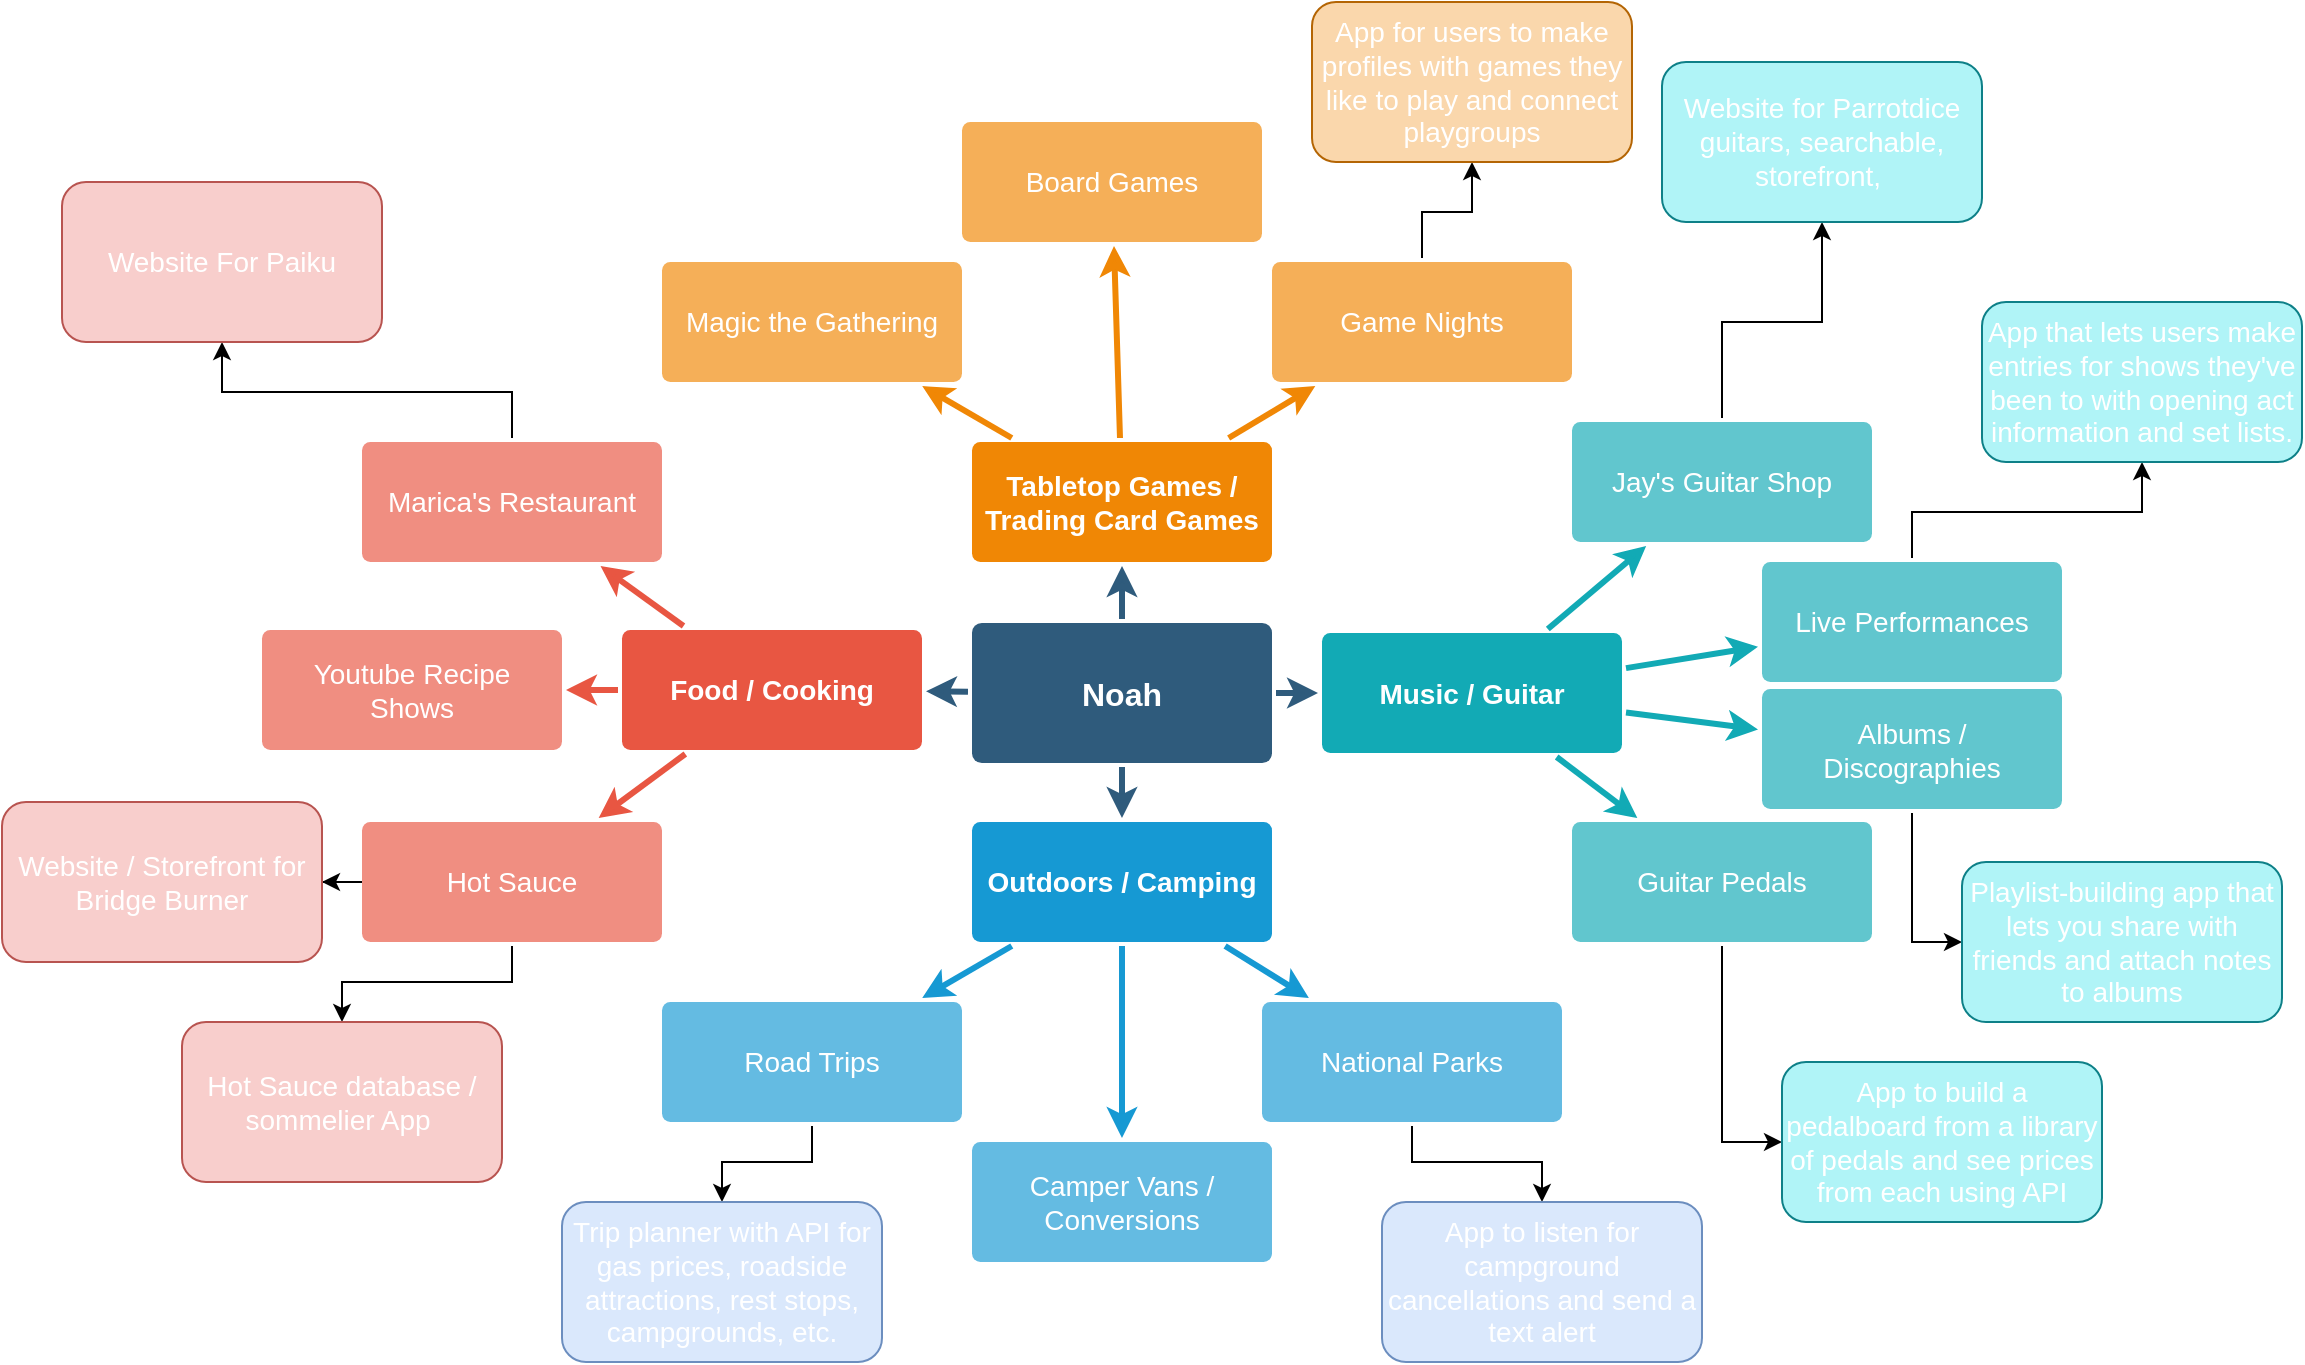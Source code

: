 <mxfile version="22.1.5" type="github">
  <diagram id="6a731a19-8d31-9384-78a2-239565b7b9f0" name="Page-1">
    <mxGraphModel dx="794" dy="421" grid="1" gridSize="10" guides="1" tooltips="1" connect="1" arrows="1" fold="1" page="1" pageScale="1" pageWidth="1169" pageHeight="827" background="none" math="0" shadow="0">
      <root>
        <mxCell id="0" />
        <mxCell id="1" parent="0" />
        <mxCell id="1745" value="" style="edgeStyle=none;rounded=0;jumpStyle=none;html=1;shadow=0;labelBackgroundColor=none;startArrow=none;startFill=0;endArrow=classic;endFill=1;jettySize=auto;orthogonalLoop=1;strokeColor=#2F5B7C;strokeWidth=3;fontFamily=Helvetica;fontSize=16;fontColor=#23445D;spacing=5;" parent="1" source="1749" target="1764" edge="1">
          <mxGeometry relative="1" as="geometry" />
        </mxCell>
        <mxCell id="1746" value="" style="edgeStyle=none;rounded=0;jumpStyle=none;html=1;shadow=0;labelBackgroundColor=none;startArrow=none;startFill=0;endArrow=classic;endFill=1;jettySize=auto;orthogonalLoop=1;strokeColor=#2F5B7C;strokeWidth=3;fontFamily=Helvetica;fontSize=16;fontColor=#23445D;spacing=5;" parent="1" source="1749" target="1771" edge="1">
          <mxGeometry relative="1" as="geometry" />
        </mxCell>
        <mxCell id="1747" value="" style="edgeStyle=none;rounded=0;jumpStyle=none;html=1;shadow=0;labelBackgroundColor=none;startArrow=none;startFill=0;endArrow=classic;endFill=1;jettySize=auto;orthogonalLoop=1;strokeColor=#2F5B7C;strokeWidth=3;fontFamily=Helvetica;fontSize=16;fontColor=#23445D;spacing=5;" parent="1" source="1749" target="1760" edge="1">
          <mxGeometry relative="1" as="geometry" />
        </mxCell>
        <mxCell id="1748" value="" style="edgeStyle=none;rounded=0;jumpStyle=none;html=1;shadow=0;labelBackgroundColor=none;startArrow=none;startFill=0;endArrow=classic;endFill=1;jettySize=auto;orthogonalLoop=1;strokeColor=#2F5B7C;strokeWidth=3;fontFamily=Helvetica;fontSize=16;fontColor=#23445D;spacing=5;" parent="1" source="1749" target="1753" edge="1">
          <mxGeometry relative="1" as="geometry" />
        </mxCell>
        <mxCell id="1749" value="Noah" style="rounded=1;whiteSpace=wrap;html=1;shadow=0;labelBackgroundColor=none;strokeColor=none;strokeWidth=3;fillColor=#2F5B7C;fontFamily=Helvetica;fontSize=16;fontColor=#FFFFFF;align=center;fontStyle=1;spacing=5;arcSize=7;perimeterSpacing=2;" parent="1" vertex="1">
          <mxGeometry x="495" y="380.5" width="150" height="70" as="geometry" />
        </mxCell>
        <mxCell id="1750" value="" style="edgeStyle=none;rounded=1;jumpStyle=none;html=1;shadow=0;labelBackgroundColor=none;startArrow=none;startFill=0;jettySize=auto;orthogonalLoop=1;strokeColor=#E85642;strokeWidth=3;fontFamily=Helvetica;fontSize=14;fontColor=#FFFFFF;spacing=5;fontStyle=1;fillColor=#b0e3e6;" parent="1" source="1753" target="1756" edge="1">
          <mxGeometry relative="1" as="geometry" />
        </mxCell>
        <mxCell id="1751" value="" style="edgeStyle=none;rounded=1;jumpStyle=none;html=1;shadow=0;labelBackgroundColor=none;startArrow=none;startFill=0;jettySize=auto;orthogonalLoop=1;strokeColor=#E85642;strokeWidth=3;fontFamily=Helvetica;fontSize=14;fontColor=#FFFFFF;spacing=5;fontStyle=1;fillColor=#b0e3e6;" parent="1" source="1753" target="1755" edge="1">
          <mxGeometry relative="1" as="geometry" />
        </mxCell>
        <mxCell id="1752" value="" style="edgeStyle=none;rounded=1;jumpStyle=none;html=1;shadow=0;labelBackgroundColor=none;startArrow=none;startFill=0;jettySize=auto;orthogonalLoop=1;strokeColor=#E85642;strokeWidth=3;fontFamily=Helvetica;fontSize=14;fontColor=#FFFFFF;spacing=5;fontStyle=1;fillColor=#b0e3e6;" parent="1" source="1753" target="1754" edge="1">
          <mxGeometry relative="1" as="geometry" />
        </mxCell>
        <mxCell id="1753" value="Food / Cooking" style="rounded=1;whiteSpace=wrap;html=1;shadow=0;labelBackgroundColor=none;strokeColor=none;strokeWidth=3;fillColor=#e85642;fontFamily=Helvetica;fontSize=14;fontColor=#FFFFFF;align=center;spacing=5;fontStyle=1;arcSize=7;perimeterSpacing=2;" parent="1" vertex="1">
          <mxGeometry x="320" y="384" width="150" height="60" as="geometry" />
        </mxCell>
        <mxCell id="sF_PMrXq-bfstlx7TxJy-1783" style="edgeStyle=orthogonalEdgeStyle;rounded=0;orthogonalLoop=1;jettySize=auto;html=1;" edge="1" parent="1" source="1754" target="sF_PMrXq-bfstlx7TxJy-1779">
          <mxGeometry relative="1" as="geometry" />
        </mxCell>
        <mxCell id="sF_PMrXq-bfstlx7TxJy-1784" style="edgeStyle=orthogonalEdgeStyle;rounded=0;orthogonalLoop=1;jettySize=auto;html=1;entryX=1;entryY=0.5;entryDx=0;entryDy=0;" edge="1" parent="1" source="1754" target="sF_PMrXq-bfstlx7TxJy-1780">
          <mxGeometry relative="1" as="geometry" />
        </mxCell>
        <mxCell id="1754" value="Hot Sauce" style="rounded=1;whiteSpace=wrap;html=1;shadow=0;labelBackgroundColor=none;strokeColor=none;strokeWidth=3;fillColor=#f08e81;fontFamily=Helvetica;fontSize=14;fontColor=#FFFFFF;align=center;spacing=5;fontStyle=0;arcSize=7;perimeterSpacing=2;" parent="1" vertex="1">
          <mxGeometry x="190" y="480" width="150" height="60" as="geometry" />
        </mxCell>
        <mxCell id="1755" value="Youtube Recipe Shows" style="rounded=1;whiteSpace=wrap;html=1;shadow=0;labelBackgroundColor=none;strokeColor=none;strokeWidth=3;fillColor=#f08e81;fontFamily=Helvetica;fontSize=14;fontColor=#FFFFFF;align=center;spacing=5;fontStyle=0;arcSize=7;perimeterSpacing=2;" parent="1" vertex="1">
          <mxGeometry x="140" y="384" width="150" height="60" as="geometry" />
        </mxCell>
        <mxCell id="sF_PMrXq-bfstlx7TxJy-1787" style="edgeStyle=orthogonalEdgeStyle;rounded=0;orthogonalLoop=1;jettySize=auto;html=1;" edge="1" parent="1" source="1756" target="sF_PMrXq-bfstlx7TxJy-1786">
          <mxGeometry relative="1" as="geometry" />
        </mxCell>
        <mxCell id="1756" value="Marica&#39;s Restaurant" style="rounded=1;whiteSpace=wrap;html=1;shadow=0;labelBackgroundColor=none;strokeColor=none;strokeWidth=3;fillColor=#f08e81;fontFamily=Helvetica;fontSize=14;fontColor=#FFFFFF;align=center;spacing=5;fontStyle=0;arcSize=7;perimeterSpacing=2;" parent="1" vertex="1">
          <mxGeometry x="190" y="290" width="150" height="60" as="geometry" />
        </mxCell>
        <mxCell id="1757" value="" style="edgeStyle=none;rounded=0;jumpStyle=none;html=1;shadow=0;labelBackgroundColor=none;startArrow=none;startFill=0;endArrow=classic;endFill=1;jettySize=auto;orthogonalLoop=1;strokeColor=#1699D3;strokeWidth=3;fontFamily=Helvetica;fontSize=14;fontColor=#FFFFFF;spacing=5;" parent="1" source="1760" target="1763" edge="1">
          <mxGeometry relative="1" as="geometry" />
        </mxCell>
        <mxCell id="1758" value="" style="edgeStyle=none;rounded=0;jumpStyle=none;html=1;shadow=0;labelBackgroundColor=none;startArrow=none;startFill=0;endArrow=classic;endFill=1;jettySize=auto;orthogonalLoop=1;strokeColor=#1699D3;strokeWidth=3;fontFamily=Helvetica;fontSize=14;fontColor=#FFFFFF;spacing=5;" parent="1" source="1760" target="1762" edge="1">
          <mxGeometry relative="1" as="geometry" />
        </mxCell>
        <mxCell id="1759" value="" style="edgeStyle=none;rounded=0;jumpStyle=none;html=1;shadow=0;labelBackgroundColor=none;startArrow=none;startFill=0;endArrow=classic;endFill=1;jettySize=auto;orthogonalLoop=1;strokeColor=#1699D3;strokeWidth=3;fontFamily=Helvetica;fontSize=14;fontColor=#FFFFFF;spacing=5;" parent="1" source="1760" target="1761" edge="1">
          <mxGeometry relative="1" as="geometry" />
        </mxCell>
        <mxCell id="1760" value="Outdoors / Camping" style="rounded=1;whiteSpace=wrap;html=1;shadow=0;labelBackgroundColor=none;strokeColor=none;strokeWidth=3;fillColor=#1699d3;fontFamily=Helvetica;fontSize=14;fontColor=#FFFFFF;align=center;spacing=5;fontStyle=1;arcSize=7;perimeterSpacing=2;" parent="1" vertex="1">
          <mxGeometry x="495" y="480" width="150" height="60" as="geometry" />
        </mxCell>
        <mxCell id="sF_PMrXq-bfstlx7TxJy-1792" style="edgeStyle=orthogonalEdgeStyle;rounded=0;orthogonalLoop=1;jettySize=auto;html=1;entryX=0.5;entryY=0;entryDx=0;entryDy=0;" edge="1" parent="1" source="1761" target="sF_PMrXq-bfstlx7TxJy-1789">
          <mxGeometry relative="1" as="geometry" />
        </mxCell>
        <mxCell id="1761" value="National Parks" style="rounded=1;whiteSpace=wrap;html=1;shadow=0;labelBackgroundColor=none;strokeColor=none;strokeWidth=3;fillColor=#64bbe2;fontFamily=Helvetica;fontSize=14;fontColor=#FFFFFF;align=center;spacing=5;arcSize=7;perimeterSpacing=2;" parent="1" vertex="1">
          <mxGeometry x="640" y="570" width="150" height="60" as="geometry" />
        </mxCell>
        <mxCell id="1762" value="Camper Vans / Conversions" style="rounded=1;whiteSpace=wrap;html=1;shadow=0;labelBackgroundColor=none;strokeColor=none;strokeWidth=3;fillColor=#64bbe2;fontFamily=Helvetica;fontSize=14;fontColor=#FFFFFF;align=center;spacing=5;arcSize=7;perimeterSpacing=2;" parent="1" vertex="1">
          <mxGeometry x="495" y="640" width="150" height="60" as="geometry" />
        </mxCell>
        <mxCell id="sF_PMrXq-bfstlx7TxJy-1791" style="edgeStyle=orthogonalEdgeStyle;rounded=0;orthogonalLoop=1;jettySize=auto;html=1;entryX=0.5;entryY=0;entryDx=0;entryDy=0;" edge="1" parent="1" source="1763" target="sF_PMrXq-bfstlx7TxJy-1788">
          <mxGeometry relative="1" as="geometry" />
        </mxCell>
        <mxCell id="1763" value="Road Trips" style="rounded=1;whiteSpace=wrap;html=1;shadow=0;labelBackgroundColor=none;strokeColor=none;strokeWidth=3;fillColor=#64bbe2;fontFamily=Helvetica;fontSize=14;fontColor=#FFFFFF;align=center;spacing=5;arcSize=7;perimeterSpacing=2;" parent="1" vertex="1">
          <mxGeometry x="340" y="570" width="150" height="60" as="geometry" />
        </mxCell>
        <mxCell id="1764" value="Tabletop Games / Trading Card Games" style="rounded=1;whiteSpace=wrap;html=1;shadow=0;labelBackgroundColor=none;strokeColor=none;strokeWidth=3;fillColor=#F08705;fontFamily=Helvetica;fontSize=14;fontColor=#FFFFFF;align=center;spacing=5;fontStyle=1;arcSize=7;perimeterSpacing=2;" parent="1" vertex="1">
          <mxGeometry x="495" y="290" width="150" height="60" as="geometry" />
        </mxCell>
        <mxCell id="sF_PMrXq-bfstlx7TxJy-1802" value="" style="edgeStyle=orthogonalEdgeStyle;rounded=0;orthogonalLoop=1;jettySize=auto;html=1;" edge="1" parent="1" source="1765" target="sF_PMrXq-bfstlx7TxJy-1801">
          <mxGeometry relative="1" as="geometry" />
        </mxCell>
        <mxCell id="1765" value="Game Nights" style="rounded=1;whiteSpace=wrap;html=1;shadow=0;labelBackgroundColor=none;strokeColor=none;strokeWidth=3;fillColor=#f5af58;fontFamily=Helvetica;fontSize=14;fontColor=#FFFFFF;align=center;spacing=5;arcSize=7;perimeterSpacing=2;" parent="1" vertex="1">
          <mxGeometry x="645" y="200" width="150" height="60" as="geometry" />
        </mxCell>
        <mxCell id="1766" value="" style="edgeStyle=none;rounded=0;jumpStyle=none;html=1;shadow=0;labelBackgroundColor=none;startArrow=none;startFill=0;endArrow=classic;endFill=1;jettySize=auto;orthogonalLoop=1;strokeColor=#F08705;strokeWidth=3;fontFamily=Helvetica;fontSize=14;fontColor=#FFFFFF;spacing=5;" parent="1" source="1764" target="1765" edge="1">
          <mxGeometry relative="1" as="geometry" />
        </mxCell>
        <mxCell id="1767" value="Board Games" style="rounded=1;whiteSpace=wrap;html=1;shadow=0;labelBackgroundColor=none;strokeColor=none;strokeWidth=3;fillColor=#f5af58;fontFamily=Helvetica;fontSize=14;fontColor=#FFFFFF;align=center;spacing=5;arcSize=7;perimeterSpacing=2;" parent="1" vertex="1">
          <mxGeometry x="490" y="130" width="150" height="60" as="geometry" />
        </mxCell>
        <mxCell id="1768" value="" style="edgeStyle=none;rounded=0;jumpStyle=none;html=1;shadow=0;labelBackgroundColor=none;startArrow=none;startFill=0;endArrow=classic;endFill=1;jettySize=auto;orthogonalLoop=1;strokeColor=#F08705;strokeWidth=3;fontFamily=Helvetica;fontSize=14;fontColor=#FFFFFF;spacing=5;" parent="1" source="1764" target="1767" edge="1">
          <mxGeometry relative="1" as="geometry" />
        </mxCell>
        <mxCell id="1769" value="Magic the Gathering" style="rounded=1;whiteSpace=wrap;html=1;shadow=0;labelBackgroundColor=none;strokeColor=none;strokeWidth=3;fillColor=#f5af58;fontFamily=Helvetica;fontSize=14;fontColor=#FFFFFF;align=center;spacing=5;arcSize=7;perimeterSpacing=2;" parent="1" vertex="1">
          <mxGeometry x="340" y="200" width="150" height="60" as="geometry" />
        </mxCell>
        <mxCell id="1770" value="" style="edgeStyle=none;rounded=0;jumpStyle=none;html=1;shadow=0;labelBackgroundColor=none;startArrow=none;startFill=0;endArrow=classic;endFill=1;jettySize=auto;orthogonalLoop=1;strokeColor=#F08705;strokeWidth=3;fontFamily=Helvetica;fontSize=14;fontColor=#FFFFFF;spacing=5;" parent="1" source="1764" target="1769" edge="1">
          <mxGeometry relative="1" as="geometry" />
        </mxCell>
        <mxCell id="1771" value="Music / Guitar" style="rounded=1;whiteSpace=wrap;html=1;shadow=0;labelBackgroundColor=none;strokeColor=none;strokeWidth=3;fillColor=#12aab5;fontFamily=Helvetica;fontSize=14;fontColor=#FFFFFF;align=center;spacing=5;fontStyle=1;arcSize=7;perimeterSpacing=2;" parent="1" vertex="1">
          <mxGeometry x="670" y="385.5" width="150" height="60" as="geometry" />
        </mxCell>
        <mxCell id="sF_PMrXq-bfstlx7TxJy-1794" style="edgeStyle=orthogonalEdgeStyle;rounded=0;orthogonalLoop=1;jettySize=auto;html=1;entryX=0;entryY=0.5;entryDx=0;entryDy=0;" edge="1" parent="1" source="1772" target="sF_PMrXq-bfstlx7TxJy-1793">
          <mxGeometry relative="1" as="geometry" />
        </mxCell>
        <mxCell id="1772" value="Guitar Pedals" style="rounded=1;whiteSpace=wrap;html=1;shadow=0;labelBackgroundColor=none;strokeColor=none;strokeWidth=3;fillColor=#61c6ce;fontFamily=Helvetica;fontSize=14;fontColor=#FFFFFF;align=center;spacing=5;fontStyle=0;arcSize=7;perimeterSpacing=2;" parent="1" vertex="1">
          <mxGeometry x="795" y="480" width="150" height="60" as="geometry" />
        </mxCell>
        <mxCell id="1773" value="" style="edgeStyle=none;rounded=1;jumpStyle=none;html=1;shadow=0;labelBackgroundColor=none;startArrow=none;startFill=0;jettySize=auto;orthogonalLoop=1;strokeColor=#12AAB5;strokeWidth=3;fontFamily=Helvetica;fontSize=14;fontColor=#FFFFFF;spacing=5;fontStyle=1;fillColor=#b0e3e6;" parent="1" source="1771" target="1772" edge="1">
          <mxGeometry relative="1" as="geometry" />
        </mxCell>
        <mxCell id="sF_PMrXq-bfstlx7TxJy-1796" style="edgeStyle=orthogonalEdgeStyle;rounded=0;orthogonalLoop=1;jettySize=auto;html=1;entryX=0;entryY=0.5;entryDx=0;entryDy=0;" edge="1" parent="1" source="1774" target="sF_PMrXq-bfstlx7TxJy-1795">
          <mxGeometry relative="1" as="geometry" />
        </mxCell>
        <mxCell id="1774" value="Albums / Discographies" style="rounded=1;whiteSpace=wrap;html=1;shadow=0;labelBackgroundColor=none;strokeColor=none;strokeWidth=3;fillColor=#61c6ce;fontFamily=Helvetica;fontSize=14;fontColor=#FFFFFF;align=center;spacing=5;fontStyle=0;arcSize=7;perimeterSpacing=2;" parent="1" vertex="1">
          <mxGeometry x="890" y="413.5" width="150" height="60" as="geometry" />
        </mxCell>
        <mxCell id="1775" value="" style="edgeStyle=none;rounded=1;jumpStyle=none;html=1;shadow=0;labelBackgroundColor=none;startArrow=none;startFill=0;jettySize=auto;orthogonalLoop=1;strokeColor=#12AAB5;strokeWidth=3;fontFamily=Helvetica;fontSize=14;fontColor=#FFFFFF;spacing=5;fontStyle=1;fillColor=#b0e3e6;" parent="1" source="1771" target="1774" edge="1">
          <mxGeometry relative="1" as="geometry" />
        </mxCell>
        <mxCell id="sF_PMrXq-bfstlx7TxJy-1798" value="" style="edgeStyle=orthogonalEdgeStyle;rounded=0;orthogonalLoop=1;jettySize=auto;html=1;" edge="1" parent="1" source="1776" target="sF_PMrXq-bfstlx7TxJy-1797">
          <mxGeometry relative="1" as="geometry" />
        </mxCell>
        <mxCell id="1776" value="Live Performances" style="rounded=1;whiteSpace=wrap;html=1;shadow=0;labelBackgroundColor=none;strokeColor=none;strokeWidth=3;fillColor=#61c6ce;fontFamily=Helvetica;fontSize=14;fontColor=#FFFFFF;align=center;spacing=5;fontStyle=0;arcSize=7;perimeterSpacing=2;" parent="1" vertex="1">
          <mxGeometry x="890" y="350" width="150" height="60" as="geometry" />
        </mxCell>
        <mxCell id="1777" value="" style="edgeStyle=none;rounded=1;jumpStyle=none;html=1;shadow=0;labelBackgroundColor=none;startArrow=none;startFill=0;jettySize=auto;orthogonalLoop=1;strokeColor=#12AAB5;strokeWidth=3;fontFamily=Helvetica;fontSize=14;fontColor=#FFFFFF;spacing=5;fontStyle=1;fillColor=#b0e3e6;" parent="1" source="1771" target="1776" edge="1">
          <mxGeometry relative="1" as="geometry" />
        </mxCell>
        <mxCell id="sF_PMrXq-bfstlx7TxJy-1800" value="" style="edgeStyle=orthogonalEdgeStyle;rounded=0;orthogonalLoop=1;jettySize=auto;html=1;" edge="1" parent="1" source="1778" target="sF_PMrXq-bfstlx7TxJy-1799">
          <mxGeometry relative="1" as="geometry" />
        </mxCell>
        <mxCell id="1778" value="Jay&#39;s Guitar Shop" style="rounded=1;whiteSpace=wrap;html=1;shadow=0;labelBackgroundColor=none;strokeColor=none;strokeWidth=3;fillColor=#61c6ce;fontFamily=Helvetica;fontSize=14;fontColor=#FFFFFF;align=center;spacing=5;fontStyle=0;arcSize=7;perimeterSpacing=2;" parent="1" vertex="1">
          <mxGeometry x="795" y="280" width="150" height="60" as="geometry" />
        </mxCell>
        <mxCell id="1779" value="" style="edgeStyle=none;rounded=1;jumpStyle=none;html=1;shadow=0;labelBackgroundColor=none;startArrow=none;startFill=0;jettySize=auto;orthogonalLoop=1;strokeColor=#12AAB5;strokeWidth=3;fontFamily=Helvetica;fontSize=14;fontColor=#FFFFFF;spacing=5;fontStyle=1;fillColor=#b0e3e6;" parent="1" source="1771" target="1778" edge="1">
          <mxGeometry relative="1" as="geometry" />
        </mxCell>
        <mxCell id="sF_PMrXq-bfstlx7TxJy-1779" value="Hot Sauce database / sommelier App&amp;nbsp;" style="rounded=1;whiteSpace=wrap;html=1;fillColor=#f8cecc;strokeColor=#b85450;fontSize=14;fontColor=#ffffff;" vertex="1" parent="1">
          <mxGeometry x="100" y="580" width="160" height="80" as="geometry" />
        </mxCell>
        <mxCell id="sF_PMrXq-bfstlx7TxJy-1780" value="Website / Storefront for Bridge Burner" style="rounded=1;whiteSpace=wrap;html=1;fillColor=#f8cecc;strokeColor=#b85450;fontSize=14;fontColor=#ffffff;" vertex="1" parent="1">
          <mxGeometry x="10" y="470" width="160" height="80" as="geometry" />
        </mxCell>
        <mxCell id="sF_PMrXq-bfstlx7TxJy-1786" value="Website For Paiku" style="rounded=1;whiteSpace=wrap;html=1;fillColor=#f8cecc;strokeColor=#b85450;fontSize=14;fontColor=#ffffff;" vertex="1" parent="1">
          <mxGeometry x="40" y="160" width="160" height="80" as="geometry" />
        </mxCell>
        <mxCell id="sF_PMrXq-bfstlx7TxJy-1788" value="&lt;font color=&quot;#ffffff&quot;&gt;Trip planner with API for gas prices, roadside attractions, rest stops, campgrounds, etc.&lt;/font&gt;" style="rounded=1;whiteSpace=wrap;html=1;fillColor=#dae8fc;strokeColor=#6c8ebf;fontSize=14;" vertex="1" parent="1">
          <mxGeometry x="290" y="670" width="160" height="80" as="geometry" />
        </mxCell>
        <mxCell id="sF_PMrXq-bfstlx7TxJy-1789" value="&lt;font color=&quot;#ffffff&quot;&gt;App to listen for campground cancellations and send a text alert&lt;/font&gt;" style="rounded=1;whiteSpace=wrap;html=1;fillColor=#dae8fc;strokeColor=#6c8ebf;fontSize=14;" vertex="1" parent="1">
          <mxGeometry x="700" y="670" width="160" height="80" as="geometry" />
        </mxCell>
        <mxCell id="sF_PMrXq-bfstlx7TxJy-1793" value="&lt;font color=&quot;#ffffff&quot;&gt;App to build a pedalboard from a library of pedals and see prices from each using API&lt;/font&gt;" style="rounded=1;whiteSpace=wrap;html=1;fillColor=#b0f4f7;strokeColor=#0e8088;fontSize=14;" vertex="1" parent="1">
          <mxGeometry x="900" y="600" width="160" height="80" as="geometry" />
        </mxCell>
        <mxCell id="sF_PMrXq-bfstlx7TxJy-1795" value="&lt;font color=&quot;#ffffff&quot;&gt;Playlist-building app that lets you share with friends and attach notes to albums&lt;/font&gt;" style="rounded=1;whiteSpace=wrap;html=1;fillColor=#b0f4f7;strokeColor=#0e8088;fontSize=14;" vertex="1" parent="1">
          <mxGeometry x="990" y="500" width="160" height="80" as="geometry" />
        </mxCell>
        <mxCell id="sF_PMrXq-bfstlx7TxJy-1797" value="&lt;font color=&quot;#ffffff&quot;&gt;App that lets users make entries for shows they&#39;ve been to with opening act information and set lists.&lt;/font&gt;" style="rounded=1;whiteSpace=wrap;html=1;fillColor=#b0f4f7;strokeColor=#0e8088;fontSize=14;" vertex="1" parent="1">
          <mxGeometry x="1000" y="220" width="160" height="80" as="geometry" />
        </mxCell>
        <mxCell id="sF_PMrXq-bfstlx7TxJy-1799" value="&lt;font color=&quot;#ffffff&quot;&gt;Website for Parrotdice guitars, searchable, storefront,&amp;nbsp;&lt;/font&gt;" style="rounded=1;whiteSpace=wrap;html=1;fillColor=#b0f4f7;strokeColor=#0e8088;fontSize=14;" vertex="1" parent="1">
          <mxGeometry x="840" y="100" width="160" height="80" as="geometry" />
        </mxCell>
        <mxCell id="sF_PMrXq-bfstlx7TxJy-1801" value="&lt;font color=&quot;#ffffff&quot;&gt;App for users to make profiles with games they like to play and connect playgroups&lt;/font&gt;" style="rounded=1;whiteSpace=wrap;html=1;fillColor=#fad7ac;strokeColor=#b46504;fontSize=14;" vertex="1" parent="1">
          <mxGeometry x="665" y="70" width="160" height="80" as="geometry" />
        </mxCell>
      </root>
    </mxGraphModel>
  </diagram>
</mxfile>
